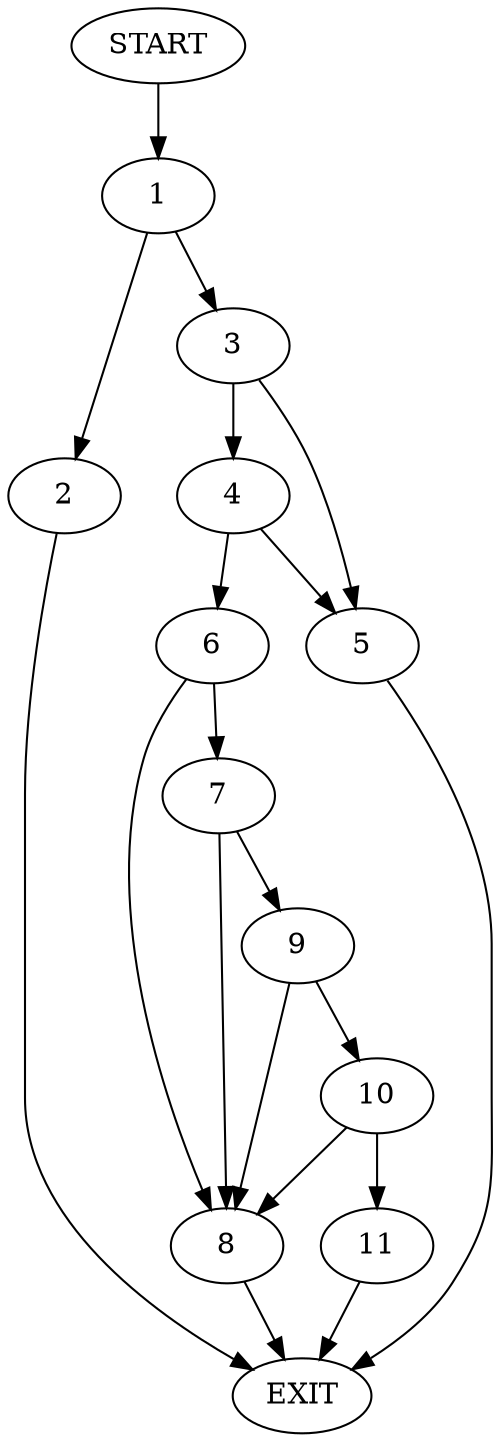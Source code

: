 digraph {
0 [label="START"]
12 [label="EXIT"]
0 -> 1
1 -> 2
1 -> 3
2 -> 12
3 -> 4
3 -> 5
4 -> 6
4 -> 5
5 -> 12
6 -> 7
6 -> 8
7 -> 9
7 -> 8
8 -> 12
9 -> 8
9 -> 10
10 -> 11
10 -> 8
11 -> 12
}
